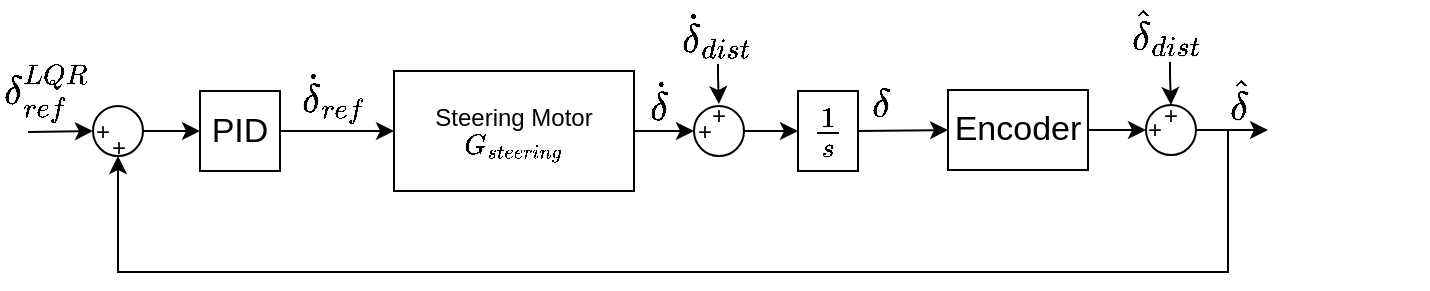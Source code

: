 <mxfile version="12.3.1" type="device" pages="1"><diagram id="J25Ncnf282FIgd7pAqjZ" name="Page-1"><mxGraphModel dx="569" dy="305" grid="1" gridSize="10" guides="1" tooltips="1" connect="1" arrows="1" fold="1" page="1" pageScale="1" pageWidth="827" pageHeight="1169" math="1" shadow="0"><root><mxCell id="0"/><mxCell id="1" parent="0"/><mxCell id="4q7i8vjVy1H3fmprjorA-1" style="edgeStyle=orthogonalEdgeStyle;rounded=0;orthogonalLoop=1;jettySize=auto;html=1;exitX=1;exitY=0.5;exitDx=0;exitDy=0;entryX=0;entryY=0.5;entryDx=0;entryDy=0;fontSize=17;" parent="1" source="4q7i8vjVy1H3fmprjorA-2" target="zi7elE6glGduoiDNUYxt-6" edge="1"><mxGeometry relative="1" as="geometry"/></mxCell><mxCell id="4q7i8vjVy1H3fmprjorA-2" value="Steering Motor&lt;br&gt;\(G_{steering}\)" style="rounded=0;whiteSpace=wrap;html=1;" parent="1" vertex="1"><mxGeometry x="283" y="143.5" width="120" height="60" as="geometry"/></mxCell><mxCell id="4q7i8vjVy1H3fmprjorA-3" value="\(\frac{1}{s}\)" style="rounded=0;whiteSpace=wrap;html=1;fontSize=17;" parent="1" vertex="1"><mxGeometry x="485" y="153.5" width="30" height="40" as="geometry"/></mxCell><mxCell id="4q7i8vjVy1H3fmprjorA-4" value="\(\dot\delta\)" style="text;html=1;resizable=0;points=[];autosize=1;align=left;verticalAlign=top;spacingTop=-4;fontSize=17;" parent="1" vertex="1"><mxGeometry x="409" y="143.5" width="110" height="20" as="geometry"/></mxCell><mxCell id="4q7i8vjVy1H3fmprjorA-5" value="\(\dot\delta_{ref}\)" style="text;html=1;resizable=0;points=[];autosize=1;align=left;verticalAlign=top;spacingTop=-4;fontSize=17;" parent="1" vertex="1"><mxGeometry x="235" y="139.5" width="150" height="20" as="geometry"/></mxCell><mxCell id="4q7i8vjVy1H3fmprjorA-6" value="" style="endArrow=classic;html=1;fontSize=17;entryX=0;entryY=0.5;entryDx=0;entryDy=0;exitX=1;exitY=0.5;exitDx=0;exitDy=0;" parent="1" source="4q7i8vjVy1H3fmprjorA-9" target="4q7i8vjVy1H3fmprjorA-2" edge="1"><mxGeometry width="50" height="50" relative="1" as="geometry"><mxPoint x="233" y="173.5" as="sourcePoint"/><mxPoint x="283" y="223.5" as="targetPoint"/></mxGeometry></mxCell><mxCell id="4q7i8vjVy1H3fmprjorA-7" value="" style="endArrow=classic;html=1;fontSize=17;exitX=1;exitY=0.5;exitDx=0;exitDy=0;entryX=0;entryY=0.5;entryDx=0;entryDy=0;" parent="1" source="4q7i8vjVy1H3fmprjorA-3" target="Td5fvwn1qDKY46LU_RnE-1" edge="1"><mxGeometry width="50" height="50" relative="1" as="geometry"><mxPoint x="260" y="183.5" as="sourcePoint"/><mxPoint x="550" y="180" as="targetPoint"/></mxGeometry></mxCell><mxCell id="4q7i8vjVy1H3fmprjorA-8" value="\(\delta\)" style="text;html=1;resizable=0;points=[];autosize=1;align=left;verticalAlign=top;spacingTop=-4;fontSize=17;" parent="1" vertex="1"><mxGeometry x="520" y="149" width="80" height="20" as="geometry"/></mxCell><mxCell id="4q7i8vjVy1H3fmprjorA-9" value="PID" style="rounded=0;whiteSpace=wrap;html=1;fontSize=17;" parent="1" vertex="1"><mxGeometry x="186" y="153.5" width="40" height="40" as="geometry"/></mxCell><mxCell id="4q7i8vjVy1H3fmprjorA-11" style="edgeStyle=orthogonalEdgeStyle;rounded=0;orthogonalLoop=1;jettySize=auto;html=1;exitX=1;exitY=0.5;exitDx=0;exitDy=0;entryX=0;entryY=0.5;entryDx=0;entryDy=0;" parent="1" source="Td5fvwn1qDKY46LU_RnE-12" target="4q7i8vjVy1H3fmprjorA-9" edge="1"><mxGeometry relative="1" as="geometry"><mxPoint x="163" y="173.4" as="sourcePoint"/></mxGeometry></mxCell><mxCell id="4q7i8vjVy1H3fmprjorA-13" value="" style="endArrow=classic;html=1;fontSize=17;entryX=0;entryY=0.5;entryDx=0;entryDy=0;" parent="1" target="Td5fvwn1qDKY46LU_RnE-12" edge="1"><mxGeometry width="50" height="50" relative="1" as="geometry"><mxPoint x="100" y="174" as="sourcePoint"/><mxPoint x="130" y="174" as="targetPoint"/></mxGeometry></mxCell><mxCell id="4q7i8vjVy1H3fmprjorA-14" value="\(\delta^{LQR}_{ref}\)" style="text;html=1;resizable=0;points=[];autosize=1;align=left;verticalAlign=top;spacingTop=-4;fontSize=17;" parent="1" vertex="1"><mxGeometry x="86" y="137" width="170" height="20" as="geometry"/></mxCell><mxCell id="zi7elE6glGduoiDNUYxt-12" style="edgeStyle=orthogonalEdgeStyle;rounded=0;orthogonalLoop=1;jettySize=auto;html=1;exitX=1;exitY=0.5;exitDx=0;exitDy=0;entryX=0.5;entryY=1;entryDx=0;entryDy=0;" parent="1" source="Td5fvwn1qDKY46LU_RnE-6" target="Td5fvwn1qDKY46LU_RnE-12" edge="1"><mxGeometry relative="1" as="geometry"><mxPoint x="120" y="179.871" as="targetPoint"/><mxPoint x="700" y="180" as="sourcePoint"/><Array as="points"><mxPoint x="700" y="173"/><mxPoint x="700" y="244"/><mxPoint x="145" y="244"/></Array></mxGeometry></mxCell><mxCell id="zi7elE6glGduoiDNUYxt-15" style="edgeStyle=orthogonalEdgeStyle;rounded=0;orthogonalLoop=1;jettySize=auto;html=1;exitX=1;exitY=0.5;exitDx=0;exitDy=0;entryX=0;entryY=0.5;entryDx=0;entryDy=0;" parent="1" source="zi7elE6glGduoiDNUYxt-6" target="4q7i8vjVy1H3fmprjorA-3" edge="1"><mxGeometry relative="1" as="geometry"/></mxCell><mxCell id="zi7elE6glGduoiDNUYxt-6" value="" style="ellipse;whiteSpace=wrap;html=1;aspect=fixed;" parent="1" vertex="1"><mxGeometry x="433" y="161" width="25" height="25" as="geometry"/></mxCell><mxCell id="zi7elE6glGduoiDNUYxt-7" style="edgeStyle=orthogonalEdgeStyle;rounded=0;orthogonalLoop=1;jettySize=auto;html=1;entryX=0.498;entryY=-0.039;entryDx=0;entryDy=0;entryPerimeter=0;" parent="1" target="zi7elE6glGduoiDNUYxt-6" edge="1"><mxGeometry relative="1" as="geometry"><Array as="points"><mxPoint x="445" y="146.5"/></Array><mxPoint x="381" y="316.5" as="targetPoint"/><mxPoint x="445" y="140" as="sourcePoint"/></mxGeometry></mxCell><mxCell id="zi7elE6glGduoiDNUYxt-9" value="+" style="text;html=1;resizable=0;points=[];autosize=1;align=left;verticalAlign=top;spacingTop=-4;" parent="1" vertex="1"><mxGeometry x="432.5" y="163.5" width="20" height="20" as="geometry"/></mxCell><mxCell id="zi7elE6glGduoiDNUYxt-10" value="+" style="text;html=1;resizable=0;points=[];autosize=1;align=left;verticalAlign=top;spacingTop=-4;" parent="1" vertex="1"><mxGeometry x="440" y="156" width="20" height="20" as="geometry"/></mxCell><mxCell id="QJXZg--EYzeOuKQAAXse-2" value="\(\dot\delta_{dist}\)" style="text;html=1;resizable=0;points=[];autosize=1;align=left;verticalAlign=top;spacingTop=-4;fontSize=17;" parent="1" vertex="1"><mxGeometry x="425" y="110" width="150" height="20" as="geometry"/></mxCell><mxCell id="Td5fvwn1qDKY46LU_RnE-1" value="Encoder" style="rounded=0;whiteSpace=wrap;html=1;fontSize=17;" parent="1" vertex="1"><mxGeometry x="560" y="153" width="70" height="40" as="geometry"/></mxCell><mxCell id="Td5fvwn1qDKY46LU_RnE-4" style="edgeStyle=orthogonalEdgeStyle;rounded=0;orthogonalLoop=1;jettySize=auto;html=1;entryX=0;entryY=0.5;entryDx=0;entryDy=0;fontSize=17;exitX=1;exitY=0.5;exitDx=0;exitDy=0;" parent="1" source="Td5fvwn1qDKY46LU_RnE-1" target="Td5fvwn1qDKY46LU_RnE-6" edge="1"><mxGeometry relative="1" as="geometry"><mxPoint x="650" y="190" as="sourcePoint"/></mxGeometry></mxCell><mxCell id="Td5fvwn1qDKY46LU_RnE-5" style="edgeStyle=orthogonalEdgeStyle;rounded=0;orthogonalLoop=1;jettySize=auto;html=1;exitX=1;exitY=0.5;exitDx=0;exitDy=0;" parent="1" source="Td5fvwn1qDKY46LU_RnE-6" edge="1"><mxGeometry relative="1" as="geometry"><mxPoint x="720" y="173" as="targetPoint"/></mxGeometry></mxCell><mxCell id="Td5fvwn1qDKY46LU_RnE-6" value="" style="ellipse;whiteSpace=wrap;html=1;aspect=fixed;" parent="1" vertex="1"><mxGeometry x="659" y="160.5" width="25" height="25" as="geometry"/></mxCell><mxCell id="Td5fvwn1qDKY46LU_RnE-7" style="edgeStyle=orthogonalEdgeStyle;rounded=0;orthogonalLoop=1;jettySize=auto;html=1;entryX=0.5;entryY=0;entryDx=0;entryDy=0;" parent="1" target="Td5fvwn1qDKY46LU_RnE-6" edge="1"><mxGeometry relative="1" as="geometry"><Array as="points"><mxPoint x="671" y="146"/></Array><mxPoint x="659" y="160" as="targetPoint"/><mxPoint x="671" y="139" as="sourcePoint"/></mxGeometry></mxCell><mxCell id="Td5fvwn1qDKY46LU_RnE-8" value="+" style="text;html=1;resizable=0;points=[];autosize=1;align=left;verticalAlign=top;spacingTop=-4;" parent="1" vertex="1"><mxGeometry x="666" y="156" width="20" height="20" as="geometry"/></mxCell><mxCell id="Td5fvwn1qDKY46LU_RnE-9" value="+" style="text;html=1;resizable=0;points=[];autosize=1;align=left;verticalAlign=top;spacingTop=-4;" parent="1" vertex="1"><mxGeometry x="658" y="163" width="20" height="20" as="geometry"/></mxCell><mxCell id="Td5fvwn1qDKY46LU_RnE-10" value="&lt;span style=&quot;font-size: 17px ; text-align: left&quot;&gt;\(\hat\delta\)&lt;/span&gt;" style="text;html=1;align=center;verticalAlign=middle;resizable=0;points=[];;autosize=1;" parent="1" vertex="1"><mxGeometry x="650" y="149" width="110" height="20" as="geometry"/></mxCell><mxCell id="Td5fvwn1qDKY46LU_RnE-11" value="\(\hat\delta_{dist}\)" style="text;html=1;resizable=0;points=[];autosize=1;align=left;verticalAlign=top;spacingTop=-4;fontSize=17;" parent="1" vertex="1"><mxGeometry x="650" y="108" width="150" height="20" as="geometry"/></mxCell><mxCell id="Td5fvwn1qDKY46LU_RnE-12" value="" style="ellipse;whiteSpace=wrap;html=1;aspect=fixed;" parent="1" vertex="1"><mxGeometry x="132.5" y="161" width="25" height="25" as="geometry"/></mxCell><mxCell id="Td5fvwn1qDKY46LU_RnE-13" value="+" style="text;html=1;resizable=0;points=[];autosize=1;align=left;verticalAlign=top;spacingTop=-4;" parent="1" vertex="1"><mxGeometry x="132" y="164" width="20" height="20" as="geometry"/></mxCell><mxCell id="Td5fvwn1qDKY46LU_RnE-14" value="+" style="text;html=1;resizable=0;points=[];autosize=1;align=left;verticalAlign=top;spacingTop=-4;" parent="1" vertex="1"><mxGeometry x="140" y="172" width="20" height="20" as="geometry"/></mxCell></root></mxGraphModel></diagram></mxfile>